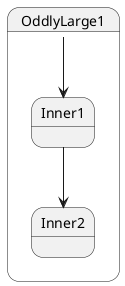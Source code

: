 {
  "sha1": "g0bd2o8yft32cjjlyptf5p5ascepnst",
  "insertion": {
    "when": "2024-06-01T09:03:06.959Z",
    "user": "plantuml@gmail.com"
  }
}
@startuml
set separator none

state OddlyLarge1 {
Inner1 --> Inner2
}
OddlyLarge1 --> Inner1

@enduml
